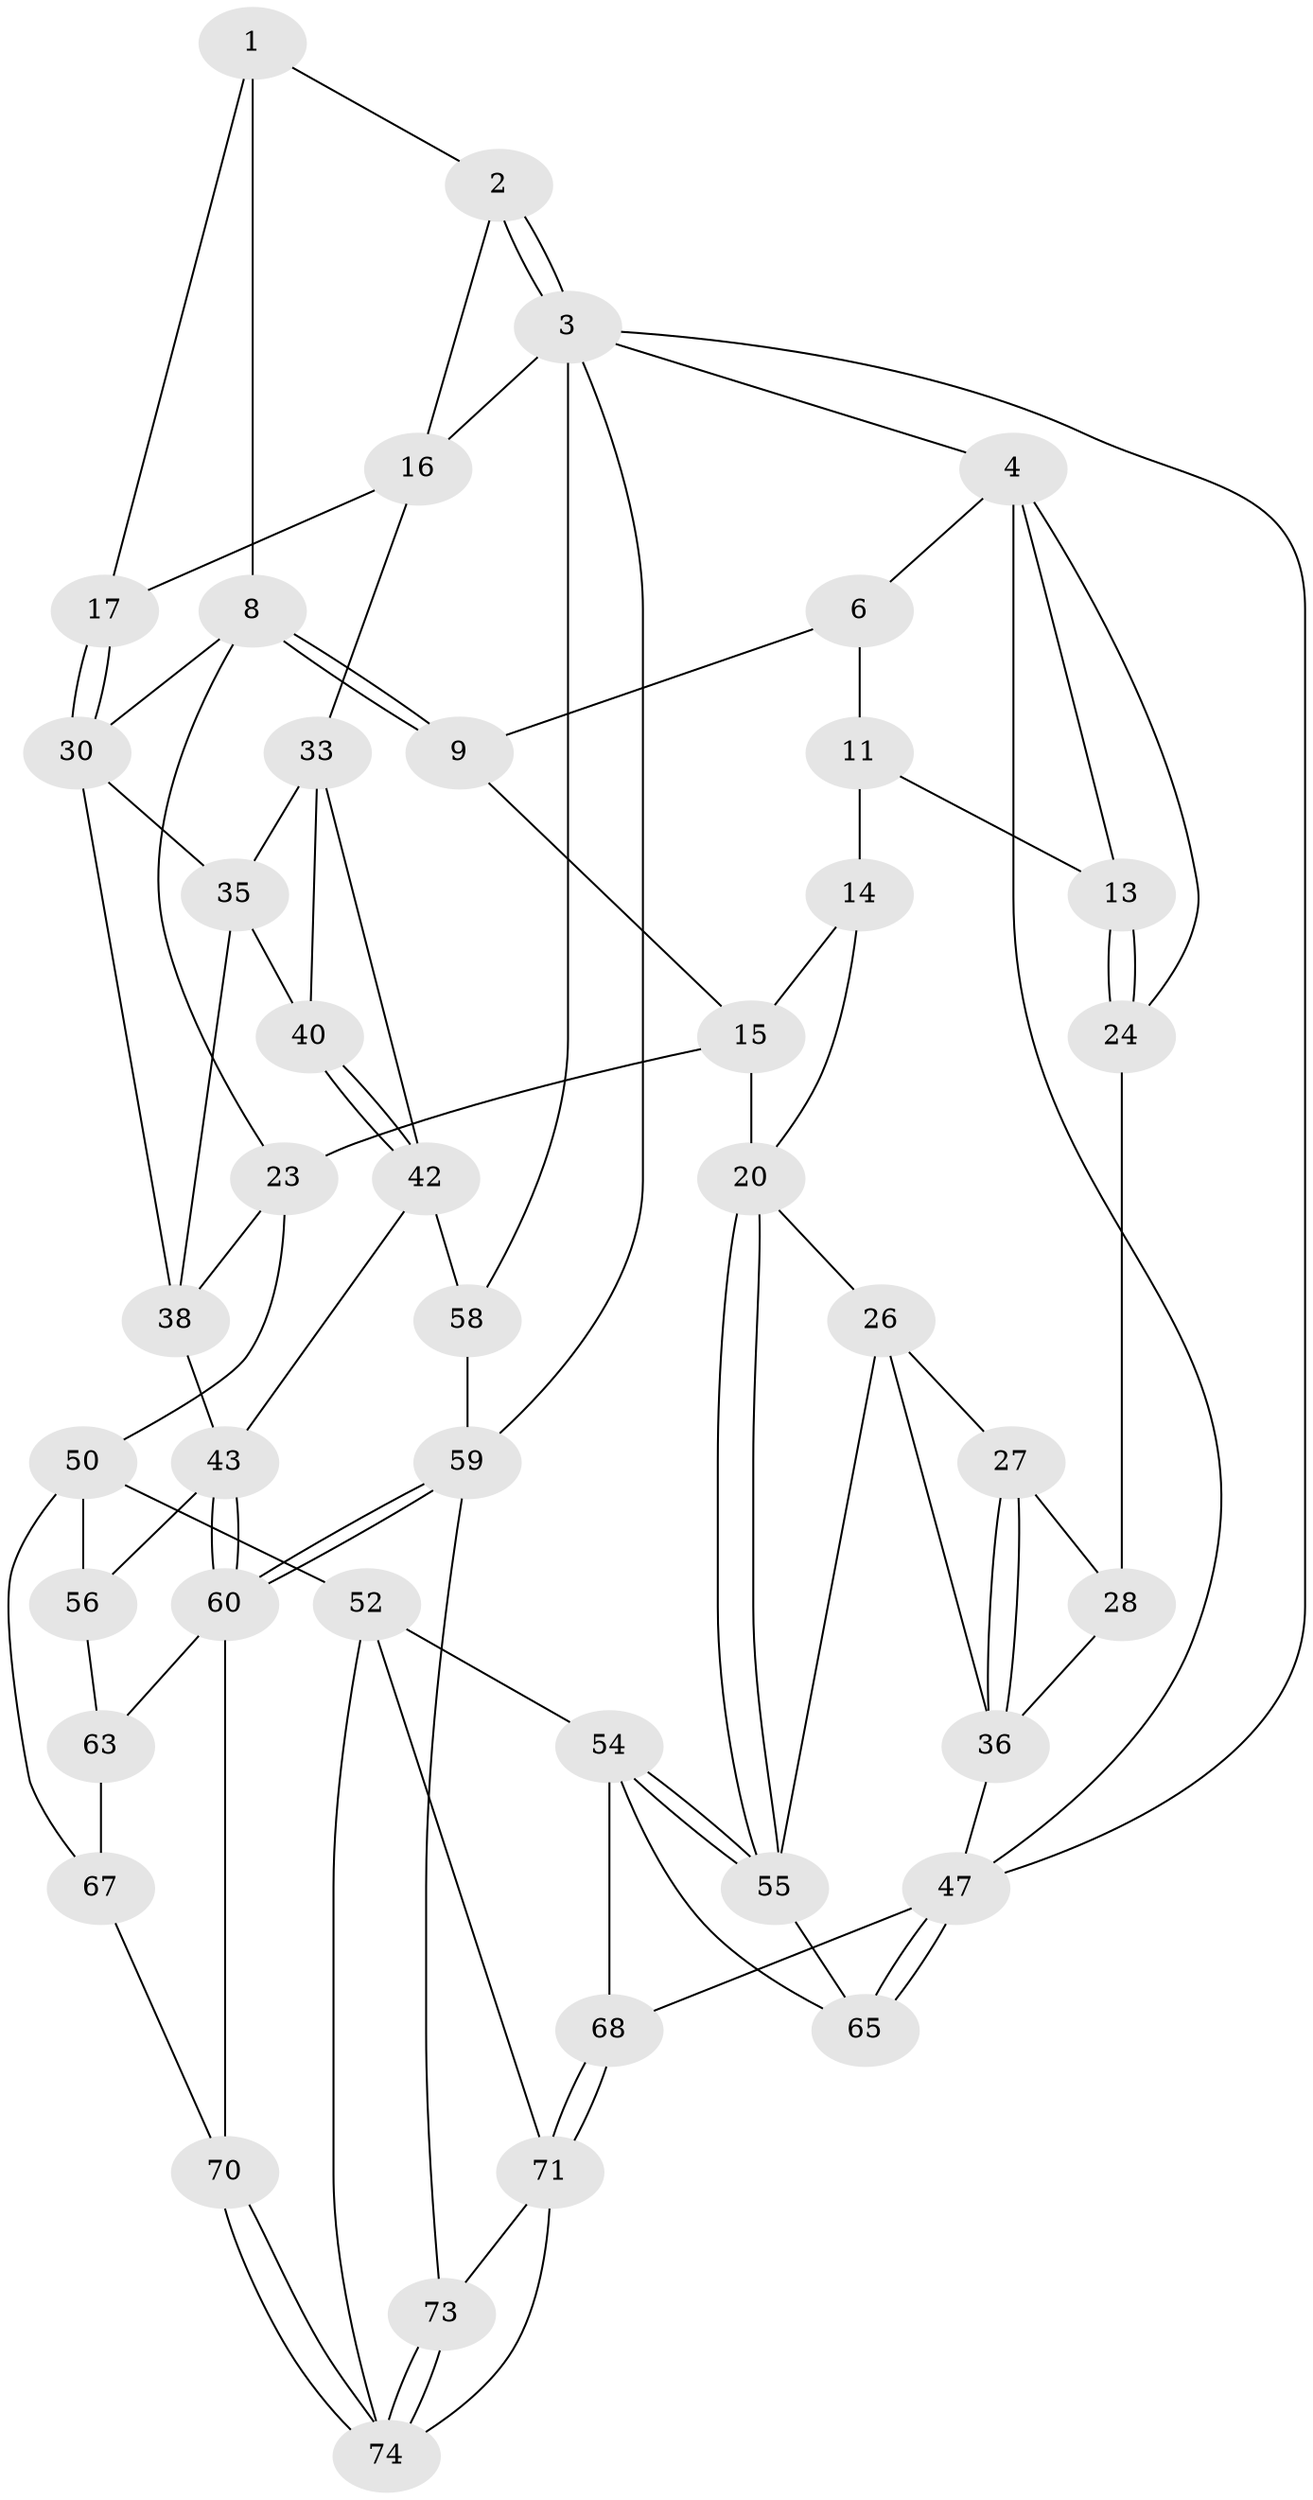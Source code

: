// original degree distribution, {3: 0.02631578947368421, 4: 0.2631578947368421, 5: 0.47368421052631576, 6: 0.23684210526315788}
// Generated by graph-tools (version 1.1) at 2025/42/03/06/25 10:42:30]
// undirected, 44 vertices, 94 edges
graph export_dot {
graph [start="1"]
  node [color=gray90,style=filled];
  1 [pos="+0.6511546604805795+0",super="+7"];
  2 [pos="+1+0"];
  3 [pos="+1+0",super="+61"];
  4 [pos="+0+0",super="+5"];
  6 [pos="+0.260801407585406+0",super="+10"];
  8 [pos="+0.6203109273459482+0.1602352478070287",super="+22"];
  9 [pos="+0.5543492343074905+0.13031458306058644"];
  11 [pos="+0.2682170008333972+0",super="+12"];
  13 [pos="+0.10882498287643179+0.189645655910613"];
  14 [pos="+0.29946042866428674+0.01413635694296238",super="+18"];
  15 [pos="+0.37910377981335197+0.16930356192527138",super="+19"];
  16 [pos="+0.8310847735646032+0.16409032864310874",super="+32"];
  17 [pos="+0.8236736448476631+0.17085561990318657"];
  20 [pos="+0.3269979581186574+0.3903086891451691",super="+21"];
  23 [pos="+0.5001201690443577+0.37720116306274737",super="+41"];
  24 [pos="+0.07597762240492276+0.21320276948835276",super="+25"];
  26 [pos="+0.26163749301568134+0.3796534932577283",super="+49"];
  27 [pos="+0.0664981740772893+0.28785606406959163"];
  28 [pos="+0.06712929361124756+0.2301591402840506",super="+29"];
  30 [pos="+0.8419143835163208+0.2417339515980456",super="+31"];
  33 [pos="+1+0.36605808472192386",super="+34"];
  35 [pos="+0.9744569049777335+0.3289077907442742",super="+37"];
  36 [pos="+0+0.48733037421320424",super="+46"];
  38 [pos="+0.7934018799250581+0.4730571134345109",super="+39"];
  40 [pos="+0.9401095544953991+0.4534863536896341"];
  42 [pos="+0.9105211613886353+0.5383319597108854",super="+45"];
  43 [pos="+0.8781577955227496+0.5387558193365648",super="+44"];
  47 [pos="+0+0.869389051776401",super="+48"];
  50 [pos="+0.6338521082313615+0.5716837358232785",super="+51"];
  52 [pos="+0.4886848425186106+0.7456702568246448",super="+53"];
  54 [pos="+0.3636878662533112+0.7028012418170531",super="+66"];
  55 [pos="+0.3181441732155185+0.5964056322297184",super="+57"];
  56 [pos="+0.6984005693744552+0.5713659358196035"];
  58 [pos="+1+0.699156790936628"];
  59 [pos="+0.9490752635482659+0.7697771995591415",super="+72"];
  60 [pos="+0.8966475246661221+0.7575743175469086",super="+62"];
  63 [pos="+0.8752388223583901+0.7577045796297932",super="+64"];
  65 [pos="+0.13252665352107013+0.7215853127727797"];
  67 [pos="+0.6700343015443652+0.8448194650661158",super="+69"];
  68 [pos="+0.04371671572102756+1"];
  70 [pos="+0.7429548338355435+1"];
  71 [pos="+0.10379260062167958+1",super="+76"];
  73 [pos="+0.7773260379681105+1"];
  74 [pos="+0.7555241373622795+1",super="+75"];
  1 -- 2;
  1 -- 8;
  1 -- 17;
  2 -- 3;
  2 -- 3;
  2 -- 16;
  3 -- 4;
  3 -- 58;
  3 -- 47;
  3 -- 59;
  3 -- 16;
  4 -- 24;
  4 -- 47;
  4 -- 13;
  4 -- 6;
  6 -- 9;
  6 -- 11;
  8 -- 9;
  8 -- 9;
  8 -- 30;
  8 -- 23;
  9 -- 15;
  11 -- 14 [weight=2];
  11 -- 13;
  13 -- 24;
  13 -- 24;
  14 -- 15;
  14 -- 20;
  15 -- 20;
  15 -- 23;
  16 -- 17;
  16 -- 33;
  17 -- 30;
  17 -- 30;
  20 -- 55;
  20 -- 55;
  20 -- 26;
  23 -- 50;
  23 -- 38;
  24 -- 28 [weight=2];
  26 -- 27;
  26 -- 36;
  26 -- 55;
  27 -- 28;
  27 -- 36;
  27 -- 36;
  28 -- 36;
  30 -- 35;
  30 -- 38;
  33 -- 42;
  33 -- 40;
  33 -- 35;
  35 -- 40;
  35 -- 38;
  36 -- 47;
  38 -- 43;
  40 -- 42;
  40 -- 42;
  42 -- 43;
  42 -- 58;
  43 -- 60;
  43 -- 60;
  43 -- 56;
  47 -- 65;
  47 -- 65;
  47 -- 68;
  50 -- 56;
  50 -- 67;
  50 -- 52;
  52 -- 74;
  52 -- 54;
  52 -- 71;
  54 -- 55;
  54 -- 55;
  54 -- 65;
  54 -- 68;
  55 -- 65;
  56 -- 63;
  58 -- 59;
  59 -- 60;
  59 -- 60;
  59 -- 73;
  60 -- 70;
  60 -- 63;
  63 -- 67 [weight=2];
  67 -- 70;
  68 -- 71;
  68 -- 71;
  70 -- 74;
  70 -- 74;
  71 -- 73;
  71 -- 74;
  73 -- 74;
  73 -- 74;
}
